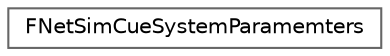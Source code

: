 digraph "Graphical Class Hierarchy"
{
 // INTERACTIVE_SVG=YES
 // LATEX_PDF_SIZE
  bgcolor="transparent";
  edge [fontname=Helvetica,fontsize=10,labelfontname=Helvetica,labelfontsize=10];
  node [fontname=Helvetica,fontsize=10,shape=box,height=0.2,width=0.4];
  rankdir="LR";
  Node0 [id="Node000000",label="FNetSimCueSystemParamemters",height=0.2,width=0.4,color="grey40", fillcolor="white", style="filled",URL="$df/d85/structFNetSimCueSystemParamemters.html",tooltip="System parameters for NetSimCue events."];
}
